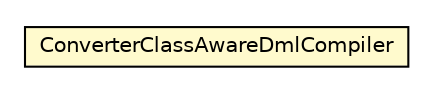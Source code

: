 #!/usr/local/bin/dot
#
# Class diagram 
# Generated by UMLGraph version 5.1 (http://www.umlgraph.org/)
#

digraph G {
	edge [fontname="Helvetica",fontsize=10,labelfontname="Helvetica",labelfontsize=10];
	node [fontname="Helvetica",fontsize=10,shape=plaintext];
	nodesep=0.25;
	ranksep=0.5;
	// dml.ConverterClassAwareDmlCompiler
	c5196 [label=<<table title="dml.ConverterClassAwareDmlCompiler" border="0" cellborder="1" cellspacing="0" cellpadding="2" port="p" bgcolor="lemonChiffon" href="./ConverterClassAwareDmlCompiler.html">
		<tr><td><table border="0" cellspacing="0" cellpadding="1">
<tr><td align="center" balign="center"> ConverterClassAwareDmlCompiler </td></tr>
		</table></td></tr>
		</table>>, fontname="Helvetica", fontcolor="black", fontsize=10.0];
}

